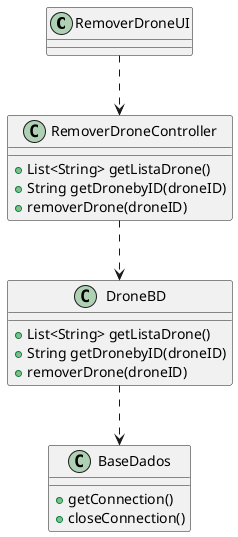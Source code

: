 @startuml

class RemoverDroneUI{
}

class RemoverDroneController{
+List<String> getListaDrone()
+String getDronebyID(droneID)
+removerDrone(droneID)
}

class DroneBD{
+List<String> getListaDrone()
+String getDronebyID(droneID)
+removerDrone(droneID)
}

class BaseDados{
+getConnection()
+closeConnection()
}

RemoverDroneUI ..> RemoverDroneController
RemoverDroneController ..> DroneBD
DroneBD ..> BaseDados

@enduml